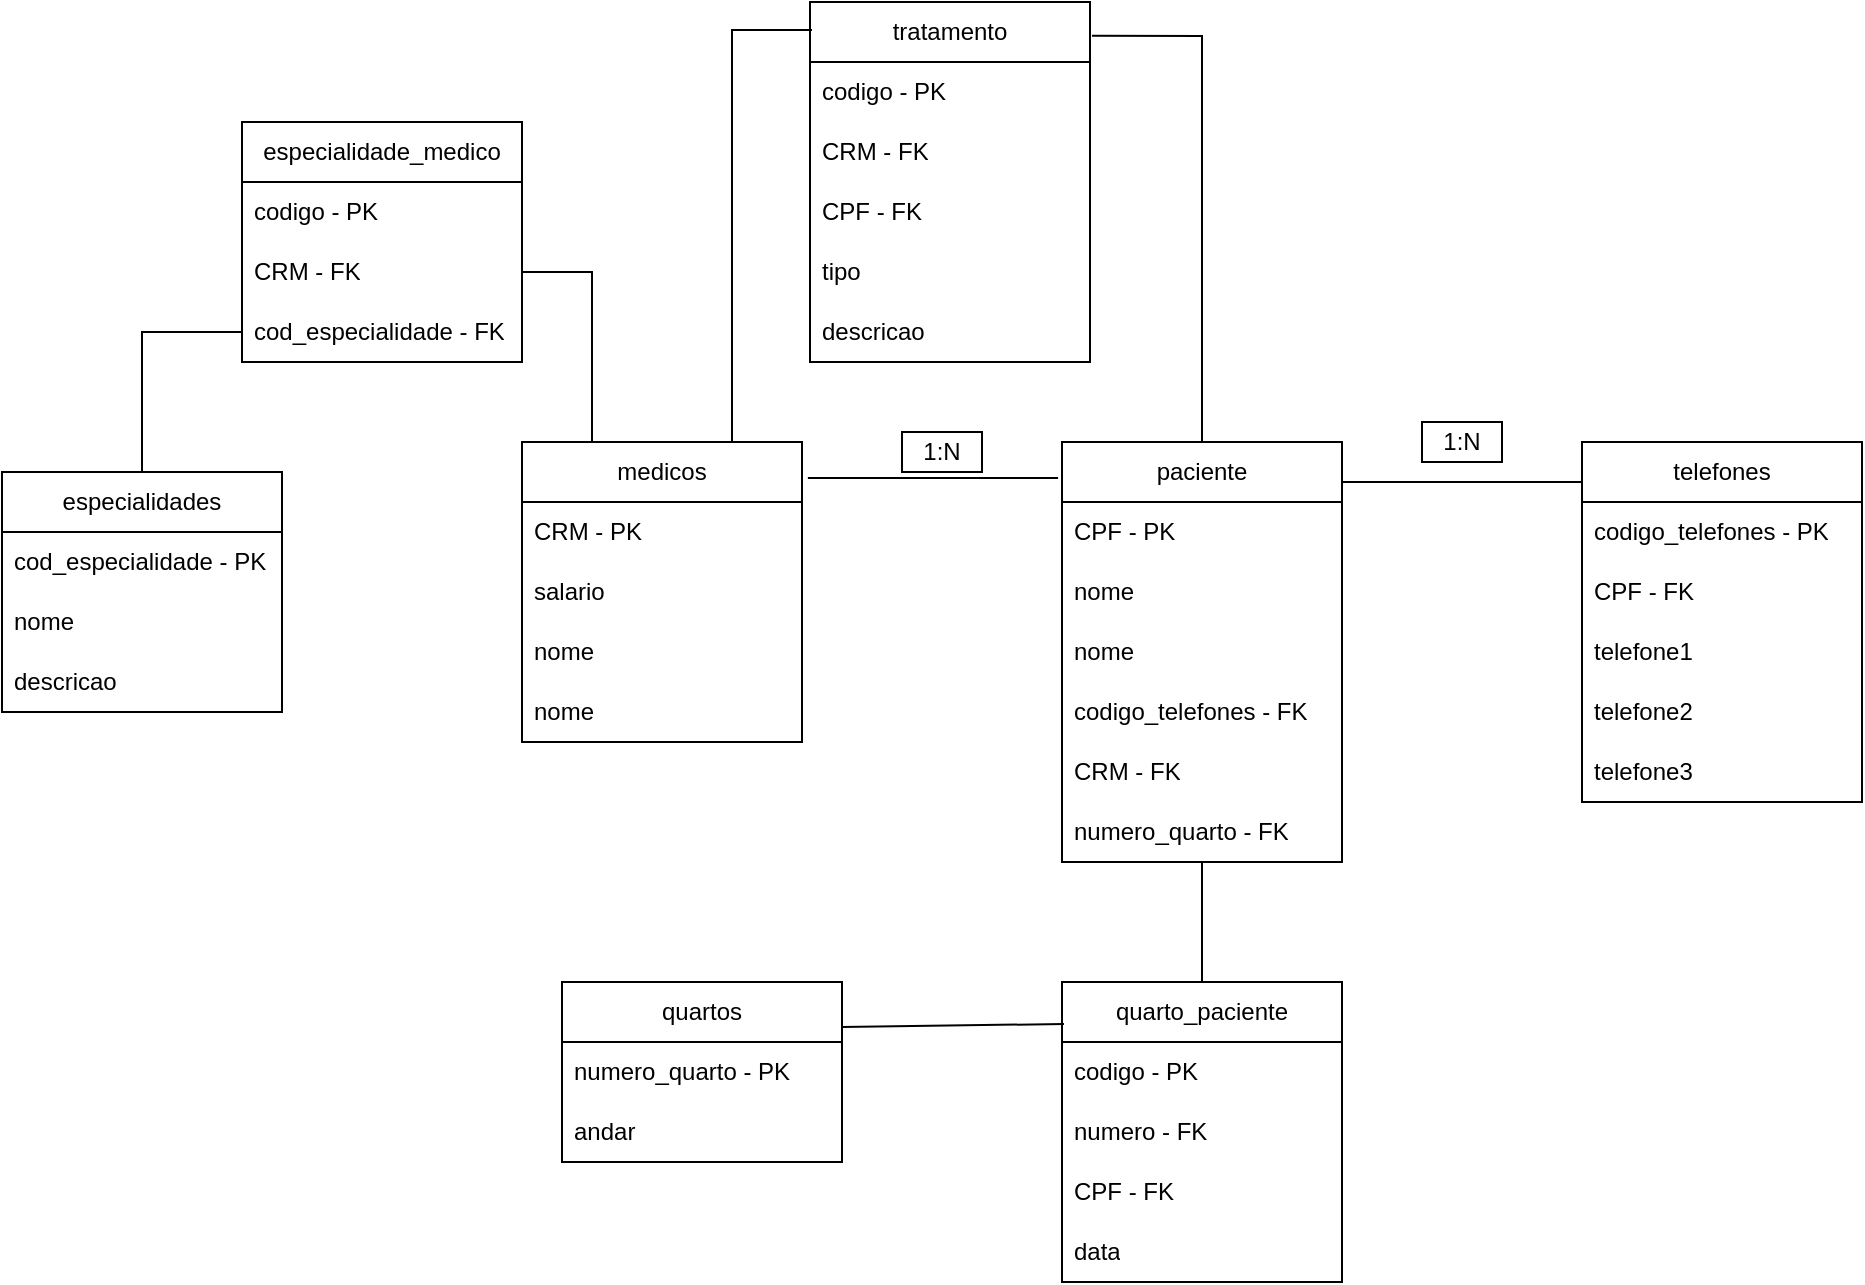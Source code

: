 <mxfile version="21.0.10" type="device"><diagram name="Página-1" id="UZ_9upZk0TQnECitf6WV"><mxGraphModel dx="880" dy="522" grid="1" gridSize="10" guides="1" tooltips="1" connect="1" arrows="1" fold="1" page="1" pageScale="1" pageWidth="827" pageHeight="1169" math="0" shadow="0"><root><mxCell id="0"/><mxCell id="1" parent="0"/><mxCell id="2dQCgzt4bLFuKQ0Xvv__-1" value="medicos" style="swimlane;fontStyle=0;childLayout=stackLayout;horizontal=1;startSize=30;horizontalStack=0;resizeParent=1;resizeParentMax=0;resizeLast=0;collapsible=1;marginBottom=0;whiteSpace=wrap;html=1;" vertex="1" parent="1"><mxGeometry x="270" y="280" width="140" height="150" as="geometry"/></mxCell><mxCell id="2dQCgzt4bLFuKQ0Xvv__-2" value="CRM - PK" style="text;strokeColor=none;fillColor=none;align=left;verticalAlign=middle;spacingLeft=4;spacingRight=4;overflow=hidden;points=[[0,0.5],[1,0.5]];portConstraint=eastwest;rotatable=0;whiteSpace=wrap;html=1;" vertex="1" parent="2dQCgzt4bLFuKQ0Xvv__-1"><mxGeometry y="30" width="140" height="30" as="geometry"/></mxCell><mxCell id="2dQCgzt4bLFuKQ0Xvv__-3" value="salario" style="text;strokeColor=none;fillColor=none;align=left;verticalAlign=middle;spacingLeft=4;spacingRight=4;overflow=hidden;points=[[0,0.5],[1,0.5]];portConstraint=eastwest;rotatable=0;whiteSpace=wrap;html=1;" vertex="1" parent="2dQCgzt4bLFuKQ0Xvv__-1"><mxGeometry y="60" width="140" height="30" as="geometry"/></mxCell><mxCell id="2dQCgzt4bLFuKQ0Xvv__-4" value="nome" style="text;strokeColor=none;fillColor=none;align=left;verticalAlign=middle;spacingLeft=4;spacingRight=4;overflow=hidden;points=[[0,0.5],[1,0.5]];portConstraint=eastwest;rotatable=0;whiteSpace=wrap;html=1;" vertex="1" parent="2dQCgzt4bLFuKQ0Xvv__-1"><mxGeometry y="90" width="140" height="30" as="geometry"/></mxCell><mxCell id="2dQCgzt4bLFuKQ0Xvv__-9" value="nome" style="text;strokeColor=none;fillColor=none;align=left;verticalAlign=middle;spacingLeft=4;spacingRight=4;overflow=hidden;points=[[0,0.5],[1,0.5]];portConstraint=eastwest;rotatable=0;whiteSpace=wrap;html=1;" vertex="1" parent="2dQCgzt4bLFuKQ0Xvv__-1"><mxGeometry y="120" width="140" height="30" as="geometry"/></mxCell><mxCell id="2dQCgzt4bLFuKQ0Xvv__-5" value="especialidades" style="swimlane;fontStyle=0;childLayout=stackLayout;horizontal=1;startSize=30;horizontalStack=0;resizeParent=1;resizeParentMax=0;resizeLast=0;collapsible=1;marginBottom=0;whiteSpace=wrap;html=1;" vertex="1" parent="1"><mxGeometry x="10" y="295" width="140" height="120" as="geometry"/></mxCell><mxCell id="2dQCgzt4bLFuKQ0Xvv__-6" value="cod_especialidade - PK" style="text;strokeColor=none;fillColor=none;align=left;verticalAlign=middle;spacingLeft=4;spacingRight=4;overflow=hidden;points=[[0,0.5],[1,0.5]];portConstraint=eastwest;rotatable=0;whiteSpace=wrap;html=1;" vertex="1" parent="2dQCgzt4bLFuKQ0Xvv__-5"><mxGeometry y="30" width="140" height="30" as="geometry"/></mxCell><mxCell id="2dQCgzt4bLFuKQ0Xvv__-7" value="nome" style="text;strokeColor=none;fillColor=none;align=left;verticalAlign=middle;spacingLeft=4;spacingRight=4;overflow=hidden;points=[[0,0.5],[1,0.5]];portConstraint=eastwest;rotatable=0;whiteSpace=wrap;html=1;" vertex="1" parent="2dQCgzt4bLFuKQ0Xvv__-5"><mxGeometry y="60" width="140" height="30" as="geometry"/></mxCell><mxCell id="2dQCgzt4bLFuKQ0Xvv__-8" value="descricao" style="text;strokeColor=none;fillColor=none;align=left;verticalAlign=middle;spacingLeft=4;spacingRight=4;overflow=hidden;points=[[0,0.5],[1,0.5]];portConstraint=eastwest;rotatable=0;whiteSpace=wrap;html=1;" vertex="1" parent="2dQCgzt4bLFuKQ0Xvv__-5"><mxGeometry y="90" width="140" height="30" as="geometry"/></mxCell><mxCell id="2dQCgzt4bLFuKQ0Xvv__-10" value="paciente" style="swimlane;fontStyle=0;childLayout=stackLayout;horizontal=1;startSize=30;horizontalStack=0;resizeParent=1;resizeParentMax=0;resizeLast=0;collapsible=1;marginBottom=0;whiteSpace=wrap;html=1;" vertex="1" parent="1"><mxGeometry x="540" y="280" width="140" height="210" as="geometry"/></mxCell><mxCell id="2dQCgzt4bLFuKQ0Xvv__-11" value="CPF - PK" style="text;strokeColor=none;fillColor=none;align=left;verticalAlign=middle;spacingLeft=4;spacingRight=4;overflow=hidden;points=[[0,0.5],[1,0.5]];portConstraint=eastwest;rotatable=0;whiteSpace=wrap;html=1;" vertex="1" parent="2dQCgzt4bLFuKQ0Xvv__-10"><mxGeometry y="30" width="140" height="30" as="geometry"/></mxCell><mxCell id="2dQCgzt4bLFuKQ0Xvv__-12" value="nome" style="text;strokeColor=none;fillColor=none;align=left;verticalAlign=middle;spacingLeft=4;spacingRight=4;overflow=hidden;points=[[0,0.5],[1,0.5]];portConstraint=eastwest;rotatable=0;whiteSpace=wrap;html=1;" vertex="1" parent="2dQCgzt4bLFuKQ0Xvv__-10"><mxGeometry y="60" width="140" height="30" as="geometry"/></mxCell><mxCell id="2dQCgzt4bLFuKQ0Xvv__-13" value="nome" style="text;strokeColor=none;fillColor=none;align=left;verticalAlign=middle;spacingLeft=4;spacingRight=4;overflow=hidden;points=[[0,0.5],[1,0.5]];portConstraint=eastwest;rotatable=0;whiteSpace=wrap;html=1;" vertex="1" parent="2dQCgzt4bLFuKQ0Xvv__-10"><mxGeometry y="90" width="140" height="30" as="geometry"/></mxCell><mxCell id="2dQCgzt4bLFuKQ0Xvv__-14" value="codigo_telefones - FK" style="text;strokeColor=none;fillColor=none;align=left;verticalAlign=middle;spacingLeft=4;spacingRight=4;overflow=hidden;points=[[0,0.5],[1,0.5]];portConstraint=eastwest;rotatable=0;whiteSpace=wrap;html=1;" vertex="1" parent="2dQCgzt4bLFuKQ0Xvv__-10"><mxGeometry y="120" width="140" height="30" as="geometry"/></mxCell><mxCell id="2dQCgzt4bLFuKQ0Xvv__-29" value="CRM - FK" style="text;strokeColor=none;fillColor=none;align=left;verticalAlign=middle;spacingLeft=4;spacingRight=4;overflow=hidden;points=[[0,0.5],[1,0.5]];portConstraint=eastwest;rotatable=0;whiteSpace=wrap;html=1;" vertex="1" parent="2dQCgzt4bLFuKQ0Xvv__-10"><mxGeometry y="150" width="140" height="30" as="geometry"/></mxCell><mxCell id="2dQCgzt4bLFuKQ0Xvv__-31" value="numero_quarto - FK" style="text;strokeColor=none;fillColor=none;align=left;verticalAlign=middle;spacingLeft=4;spacingRight=4;overflow=hidden;points=[[0,0.5],[1,0.5]];portConstraint=eastwest;rotatable=0;whiteSpace=wrap;html=1;" vertex="1" parent="2dQCgzt4bLFuKQ0Xvv__-10"><mxGeometry y="180" width="140" height="30" as="geometry"/></mxCell><mxCell id="2dQCgzt4bLFuKQ0Xvv__-16" value="telefones" style="swimlane;fontStyle=0;childLayout=stackLayout;horizontal=1;startSize=30;horizontalStack=0;resizeParent=1;resizeParentMax=0;resizeLast=0;collapsible=1;marginBottom=0;whiteSpace=wrap;html=1;" vertex="1" parent="1"><mxGeometry x="800" y="280" width="140" height="180" as="geometry"/></mxCell><mxCell id="2dQCgzt4bLFuKQ0Xvv__-23" value="codigo_telefones - PK" style="text;strokeColor=none;fillColor=none;align=left;verticalAlign=middle;spacingLeft=4;spacingRight=4;overflow=hidden;points=[[0,0.5],[1,0.5]];portConstraint=eastwest;rotatable=0;whiteSpace=wrap;html=1;" vertex="1" parent="2dQCgzt4bLFuKQ0Xvv__-16"><mxGeometry y="30" width="140" height="30" as="geometry"/></mxCell><mxCell id="2dQCgzt4bLFuKQ0Xvv__-35" value="CPF - FK" style="text;strokeColor=none;fillColor=none;align=left;verticalAlign=middle;spacingLeft=4;spacingRight=4;overflow=hidden;points=[[0,0.5],[1,0.5]];portConstraint=eastwest;rotatable=0;whiteSpace=wrap;html=1;" vertex="1" parent="2dQCgzt4bLFuKQ0Xvv__-16"><mxGeometry y="60" width="140" height="30" as="geometry"/></mxCell><mxCell id="2dQCgzt4bLFuKQ0Xvv__-20" value="telefone1" style="text;strokeColor=none;fillColor=none;align=left;verticalAlign=middle;spacingLeft=4;spacingRight=4;overflow=hidden;points=[[0,0.5],[1,0.5]];portConstraint=eastwest;rotatable=0;whiteSpace=wrap;html=1;" vertex="1" parent="2dQCgzt4bLFuKQ0Xvv__-16"><mxGeometry y="90" width="140" height="30" as="geometry"/></mxCell><mxCell id="2dQCgzt4bLFuKQ0Xvv__-21" value="telefone2" style="text;strokeColor=none;fillColor=none;align=left;verticalAlign=middle;spacingLeft=4;spacingRight=4;overflow=hidden;points=[[0,0.5],[1,0.5]];portConstraint=eastwest;rotatable=0;whiteSpace=wrap;html=1;" vertex="1" parent="2dQCgzt4bLFuKQ0Xvv__-16"><mxGeometry y="120" width="140" height="30" as="geometry"/></mxCell><mxCell id="2dQCgzt4bLFuKQ0Xvv__-22" value="telefone3" style="text;strokeColor=none;fillColor=none;align=left;verticalAlign=middle;spacingLeft=4;spacingRight=4;overflow=hidden;points=[[0,0.5],[1,0.5]];portConstraint=eastwest;rotatable=0;whiteSpace=wrap;html=1;" vertex="1" parent="2dQCgzt4bLFuKQ0Xvv__-16"><mxGeometry y="150" width="140" height="30" as="geometry"/></mxCell><mxCell id="2dQCgzt4bLFuKQ0Xvv__-25" value="quartos" style="swimlane;fontStyle=0;childLayout=stackLayout;horizontal=1;startSize=30;horizontalStack=0;resizeParent=1;resizeParentMax=0;resizeLast=0;collapsible=1;marginBottom=0;whiteSpace=wrap;html=1;" vertex="1" parent="1"><mxGeometry x="290" y="550" width="140" height="90" as="geometry"/></mxCell><mxCell id="2dQCgzt4bLFuKQ0Xvv__-32" value="numero_quarto - PK" style="text;strokeColor=none;fillColor=none;align=left;verticalAlign=middle;spacingLeft=4;spacingRight=4;overflow=hidden;points=[[0,0.5],[1,0.5]];portConstraint=eastwest;rotatable=0;whiteSpace=wrap;html=1;" vertex="1" parent="2dQCgzt4bLFuKQ0Xvv__-25"><mxGeometry y="30" width="140" height="30" as="geometry"/></mxCell><mxCell id="2dQCgzt4bLFuKQ0Xvv__-27" value="andar" style="text;strokeColor=none;fillColor=none;align=left;verticalAlign=middle;spacingLeft=4;spacingRight=4;overflow=hidden;points=[[0,0.5],[1,0.5]];portConstraint=eastwest;rotatable=0;whiteSpace=wrap;html=1;" vertex="1" parent="2dQCgzt4bLFuKQ0Xvv__-25"><mxGeometry y="60" width="140" height="30" as="geometry"/></mxCell><mxCell id="2dQCgzt4bLFuKQ0Xvv__-43" value="" style="endArrow=none;html=1;rounded=0;exitX=1.021;exitY=0.12;exitDx=0;exitDy=0;entryX=-0.014;entryY=0.086;entryDx=0;entryDy=0;exitPerimeter=0;entryPerimeter=0;" edge="1" parent="1" source="2dQCgzt4bLFuKQ0Xvv__-1" target="2dQCgzt4bLFuKQ0Xvv__-10"><mxGeometry width="50" height="50" relative="1" as="geometry"><mxPoint x="410" y="325" as="sourcePoint"/><mxPoint x="540" y="445" as="targetPoint"/></mxGeometry></mxCell><mxCell id="2dQCgzt4bLFuKQ0Xvv__-40" value="1:N" style="whiteSpace=wrap;html=1;" vertex="1" parent="1"><mxGeometry x="460" y="275" width="40" height="20" as="geometry"/></mxCell><mxCell id="2dQCgzt4bLFuKQ0Xvv__-44" value="" style="endArrow=none;html=1;rounded=0;" edge="1" parent="1"><mxGeometry width="50" height="50" relative="1" as="geometry"><mxPoint x="680" y="300" as="sourcePoint"/><mxPoint x="800" y="300" as="targetPoint"/><Array as="points"><mxPoint x="740" y="300"/></Array></mxGeometry></mxCell><mxCell id="2dQCgzt4bLFuKQ0Xvv__-42" value="1:N" style="whiteSpace=wrap;html=1;" vertex="1" parent="1"><mxGeometry x="720" y="270" width="40" height="20" as="geometry"/></mxCell><mxCell id="2dQCgzt4bLFuKQ0Xvv__-45" value="quarto_paciente" style="swimlane;fontStyle=0;childLayout=stackLayout;horizontal=1;startSize=30;horizontalStack=0;resizeParent=1;resizeParentMax=0;resizeLast=0;collapsible=1;marginBottom=0;whiteSpace=wrap;html=1;" vertex="1" parent="1"><mxGeometry x="540" y="550" width="140" height="150" as="geometry"/></mxCell><mxCell id="2dQCgzt4bLFuKQ0Xvv__-46" value="codigo - PK" style="text;strokeColor=none;fillColor=none;align=left;verticalAlign=middle;spacingLeft=4;spacingRight=4;overflow=hidden;points=[[0,0.5],[1,0.5]];portConstraint=eastwest;rotatable=0;whiteSpace=wrap;html=1;" vertex="1" parent="2dQCgzt4bLFuKQ0Xvv__-45"><mxGeometry y="30" width="140" height="30" as="geometry"/></mxCell><mxCell id="2dQCgzt4bLFuKQ0Xvv__-47" value="numero - FK" style="text;strokeColor=none;fillColor=none;align=left;verticalAlign=middle;spacingLeft=4;spacingRight=4;overflow=hidden;points=[[0,0.5],[1,0.5]];portConstraint=eastwest;rotatable=0;whiteSpace=wrap;html=1;" vertex="1" parent="2dQCgzt4bLFuKQ0Xvv__-45"><mxGeometry y="60" width="140" height="30" as="geometry"/></mxCell><mxCell id="2dQCgzt4bLFuKQ0Xvv__-48" value="CPF - FK" style="text;strokeColor=none;fillColor=none;align=left;verticalAlign=middle;spacingLeft=4;spacingRight=4;overflow=hidden;points=[[0,0.5],[1,0.5]];portConstraint=eastwest;rotatable=0;whiteSpace=wrap;html=1;" vertex="1" parent="2dQCgzt4bLFuKQ0Xvv__-45"><mxGeometry y="90" width="140" height="30" as="geometry"/></mxCell><mxCell id="2dQCgzt4bLFuKQ0Xvv__-51" value="data" style="text;strokeColor=none;fillColor=none;align=left;verticalAlign=middle;spacingLeft=4;spacingRight=4;overflow=hidden;points=[[0,0.5],[1,0.5]];portConstraint=eastwest;rotatable=0;whiteSpace=wrap;html=1;" vertex="1" parent="2dQCgzt4bLFuKQ0Xvv__-45"><mxGeometry y="120" width="140" height="30" as="geometry"/></mxCell><mxCell id="2dQCgzt4bLFuKQ0Xvv__-52" value="" style="endArrow=none;html=1;rounded=0;" edge="1" parent="1" source="2dQCgzt4bLFuKQ0Xvv__-45" target="2dQCgzt4bLFuKQ0Xvv__-31"><mxGeometry width="50" height="50" relative="1" as="geometry"><mxPoint x="740" y="540" as="sourcePoint"/><mxPoint x="790" y="480" as="targetPoint"/></mxGeometry></mxCell><mxCell id="2dQCgzt4bLFuKQ0Xvv__-53" value="" style="endArrow=none;html=1;rounded=0;exitX=1;exitY=0.25;exitDx=0;exitDy=0;entryX=0.007;entryY=0.14;entryDx=0;entryDy=0;entryPerimeter=0;" edge="1" parent="1" source="2dQCgzt4bLFuKQ0Xvv__-25" target="2dQCgzt4bLFuKQ0Xvv__-45"><mxGeometry width="50" height="50" relative="1" as="geometry"><mxPoint x="430" y="760" as="sourcePoint"/><mxPoint x="480" y="710" as="targetPoint"/></mxGeometry></mxCell><mxCell id="2dQCgzt4bLFuKQ0Xvv__-55" value="especialidade_medico" style="swimlane;fontStyle=0;childLayout=stackLayout;horizontal=1;startSize=30;horizontalStack=0;resizeParent=1;resizeParentMax=0;resizeLast=0;collapsible=1;marginBottom=0;whiteSpace=wrap;html=1;" vertex="1" parent="1"><mxGeometry x="130" y="120" width="140" height="120" as="geometry"/></mxCell><mxCell id="2dQCgzt4bLFuKQ0Xvv__-56" value="codigo - PK" style="text;strokeColor=none;fillColor=none;align=left;verticalAlign=middle;spacingLeft=4;spacingRight=4;overflow=hidden;points=[[0,0.5],[1,0.5]];portConstraint=eastwest;rotatable=0;whiteSpace=wrap;html=1;" vertex="1" parent="2dQCgzt4bLFuKQ0Xvv__-55"><mxGeometry y="30" width="140" height="30" as="geometry"/></mxCell><mxCell id="2dQCgzt4bLFuKQ0Xvv__-57" value="CRM - FK" style="text;strokeColor=none;fillColor=none;align=left;verticalAlign=middle;spacingLeft=4;spacingRight=4;overflow=hidden;points=[[0,0.5],[1,0.5]];portConstraint=eastwest;rotatable=0;whiteSpace=wrap;html=1;" vertex="1" parent="2dQCgzt4bLFuKQ0Xvv__-55"><mxGeometry y="60" width="140" height="30" as="geometry"/></mxCell><mxCell id="2dQCgzt4bLFuKQ0Xvv__-58" value="cod_especialidade - FK" style="text;strokeColor=none;fillColor=none;align=left;verticalAlign=middle;spacingLeft=4;spacingRight=4;overflow=hidden;points=[[0,0.5],[1,0.5]];portConstraint=eastwest;rotatable=0;whiteSpace=wrap;html=1;" vertex="1" parent="2dQCgzt4bLFuKQ0Xvv__-55"><mxGeometry y="90" width="140" height="30" as="geometry"/></mxCell><mxCell id="2dQCgzt4bLFuKQ0Xvv__-59" value="" style="endArrow=none;html=1;rounded=0;exitX=0.5;exitY=0;exitDx=0;exitDy=0;" edge="1" parent="1" source="2dQCgzt4bLFuKQ0Xvv__-5" target="2dQCgzt4bLFuKQ0Xvv__-58"><mxGeometry width="50" height="50" relative="1" as="geometry"><mxPoint x="60" y="230" as="sourcePoint"/><mxPoint x="110" y="180" as="targetPoint"/><Array as="points"><mxPoint x="80" y="225"/></Array></mxGeometry></mxCell><mxCell id="2dQCgzt4bLFuKQ0Xvv__-60" value="" style="endArrow=none;html=1;rounded=0;exitX=0.25;exitY=0;exitDx=0;exitDy=0;entryX=1;entryY=0.5;entryDx=0;entryDy=0;" edge="1" parent="1" source="2dQCgzt4bLFuKQ0Xvv__-1" target="2dQCgzt4bLFuKQ0Xvv__-57"><mxGeometry width="50" height="50" relative="1" as="geometry"><mxPoint x="340" y="260" as="sourcePoint"/><mxPoint x="390" y="160" as="targetPoint"/><Array as="points"><mxPoint x="305" y="195"/></Array></mxGeometry></mxCell><mxCell id="2dQCgzt4bLFuKQ0Xvv__-61" value="tratamento" style="swimlane;fontStyle=0;childLayout=stackLayout;horizontal=1;startSize=30;horizontalStack=0;resizeParent=1;resizeParentMax=0;resizeLast=0;collapsible=1;marginBottom=0;whiteSpace=wrap;html=1;" vertex="1" parent="1"><mxGeometry x="414" y="60" width="140" height="180" as="geometry"/></mxCell><mxCell id="2dQCgzt4bLFuKQ0Xvv__-62" value="codigo - PK" style="text;strokeColor=none;fillColor=none;align=left;verticalAlign=middle;spacingLeft=4;spacingRight=4;overflow=hidden;points=[[0,0.5],[1,0.5]];portConstraint=eastwest;rotatable=0;whiteSpace=wrap;html=1;" vertex="1" parent="2dQCgzt4bLFuKQ0Xvv__-61"><mxGeometry y="30" width="140" height="30" as="geometry"/></mxCell><mxCell id="2dQCgzt4bLFuKQ0Xvv__-63" value="CRM - FK" style="text;strokeColor=none;fillColor=none;align=left;verticalAlign=middle;spacingLeft=4;spacingRight=4;overflow=hidden;points=[[0,0.5],[1,0.5]];portConstraint=eastwest;rotatable=0;whiteSpace=wrap;html=1;" vertex="1" parent="2dQCgzt4bLFuKQ0Xvv__-61"><mxGeometry y="60" width="140" height="30" as="geometry"/></mxCell><mxCell id="2dQCgzt4bLFuKQ0Xvv__-64" value="CPF - FK" style="text;strokeColor=none;fillColor=none;align=left;verticalAlign=middle;spacingLeft=4;spacingRight=4;overflow=hidden;points=[[0,0.5],[1,0.5]];portConstraint=eastwest;rotatable=0;whiteSpace=wrap;html=1;" vertex="1" parent="2dQCgzt4bLFuKQ0Xvv__-61"><mxGeometry y="90" width="140" height="30" as="geometry"/></mxCell><mxCell id="2dQCgzt4bLFuKQ0Xvv__-65" value="tipo" style="text;strokeColor=none;fillColor=none;align=left;verticalAlign=middle;spacingLeft=4;spacingRight=4;overflow=hidden;points=[[0,0.5],[1,0.5]];portConstraint=eastwest;rotatable=0;whiteSpace=wrap;html=1;" vertex="1" parent="2dQCgzt4bLFuKQ0Xvv__-61"><mxGeometry y="120" width="140" height="30" as="geometry"/></mxCell><mxCell id="2dQCgzt4bLFuKQ0Xvv__-66" value="descricao" style="text;strokeColor=none;fillColor=none;align=left;verticalAlign=middle;spacingLeft=4;spacingRight=4;overflow=hidden;points=[[0,0.5],[1,0.5]];portConstraint=eastwest;rotatable=0;whiteSpace=wrap;html=1;" vertex="1" parent="2dQCgzt4bLFuKQ0Xvv__-61"><mxGeometry y="150" width="140" height="30" as="geometry"/></mxCell><mxCell id="2dQCgzt4bLFuKQ0Xvv__-67" value="" style="endArrow=none;html=1;rounded=0;exitX=0.75;exitY=0;exitDx=0;exitDy=0;entryX=0.007;entryY=0.078;entryDx=0;entryDy=0;entryPerimeter=0;" edge="1" parent="1" source="2dQCgzt4bLFuKQ0Xvv__-1" target="2dQCgzt4bLFuKQ0Xvv__-61"><mxGeometry width="50" height="50" relative="1" as="geometry"><mxPoint x="460" y="250" as="sourcePoint"/><mxPoint x="510" y="200" as="targetPoint"/><Array as="points"><mxPoint x="375" y="74"/></Array></mxGeometry></mxCell><mxCell id="2dQCgzt4bLFuKQ0Xvv__-68" value="" style="endArrow=none;html=1;rounded=0;exitX=1.007;exitY=0.094;exitDx=0;exitDy=0;exitPerimeter=0;entryX=0.5;entryY=0;entryDx=0;entryDy=0;" edge="1" parent="1" source="2dQCgzt4bLFuKQ0Xvv__-61" target="2dQCgzt4bLFuKQ0Xvv__-10"><mxGeometry width="50" height="50" relative="1" as="geometry"><mxPoint x="640" y="190" as="sourcePoint"/><mxPoint x="690" y="140" as="targetPoint"/><Array as="points"><mxPoint x="610" y="77"/></Array></mxGeometry></mxCell></root></mxGraphModel></diagram></mxfile>